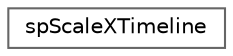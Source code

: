 digraph "类继承关系图"
{
 // LATEX_PDF_SIZE
  bgcolor="transparent";
  edge [fontname=Helvetica,fontsize=10,labelfontname=Helvetica,labelfontsize=10];
  node [fontname=Helvetica,fontsize=10,shape=box,height=0.2,width=0.4];
  rankdir="LR";
  Node0 [id="Node000000",label="spScaleXTimeline",height=0.2,width=0.4,color="grey40", fillcolor="white", style="filled",URL="$structsp_scale_x_timeline.html",tooltip=" "];
}
